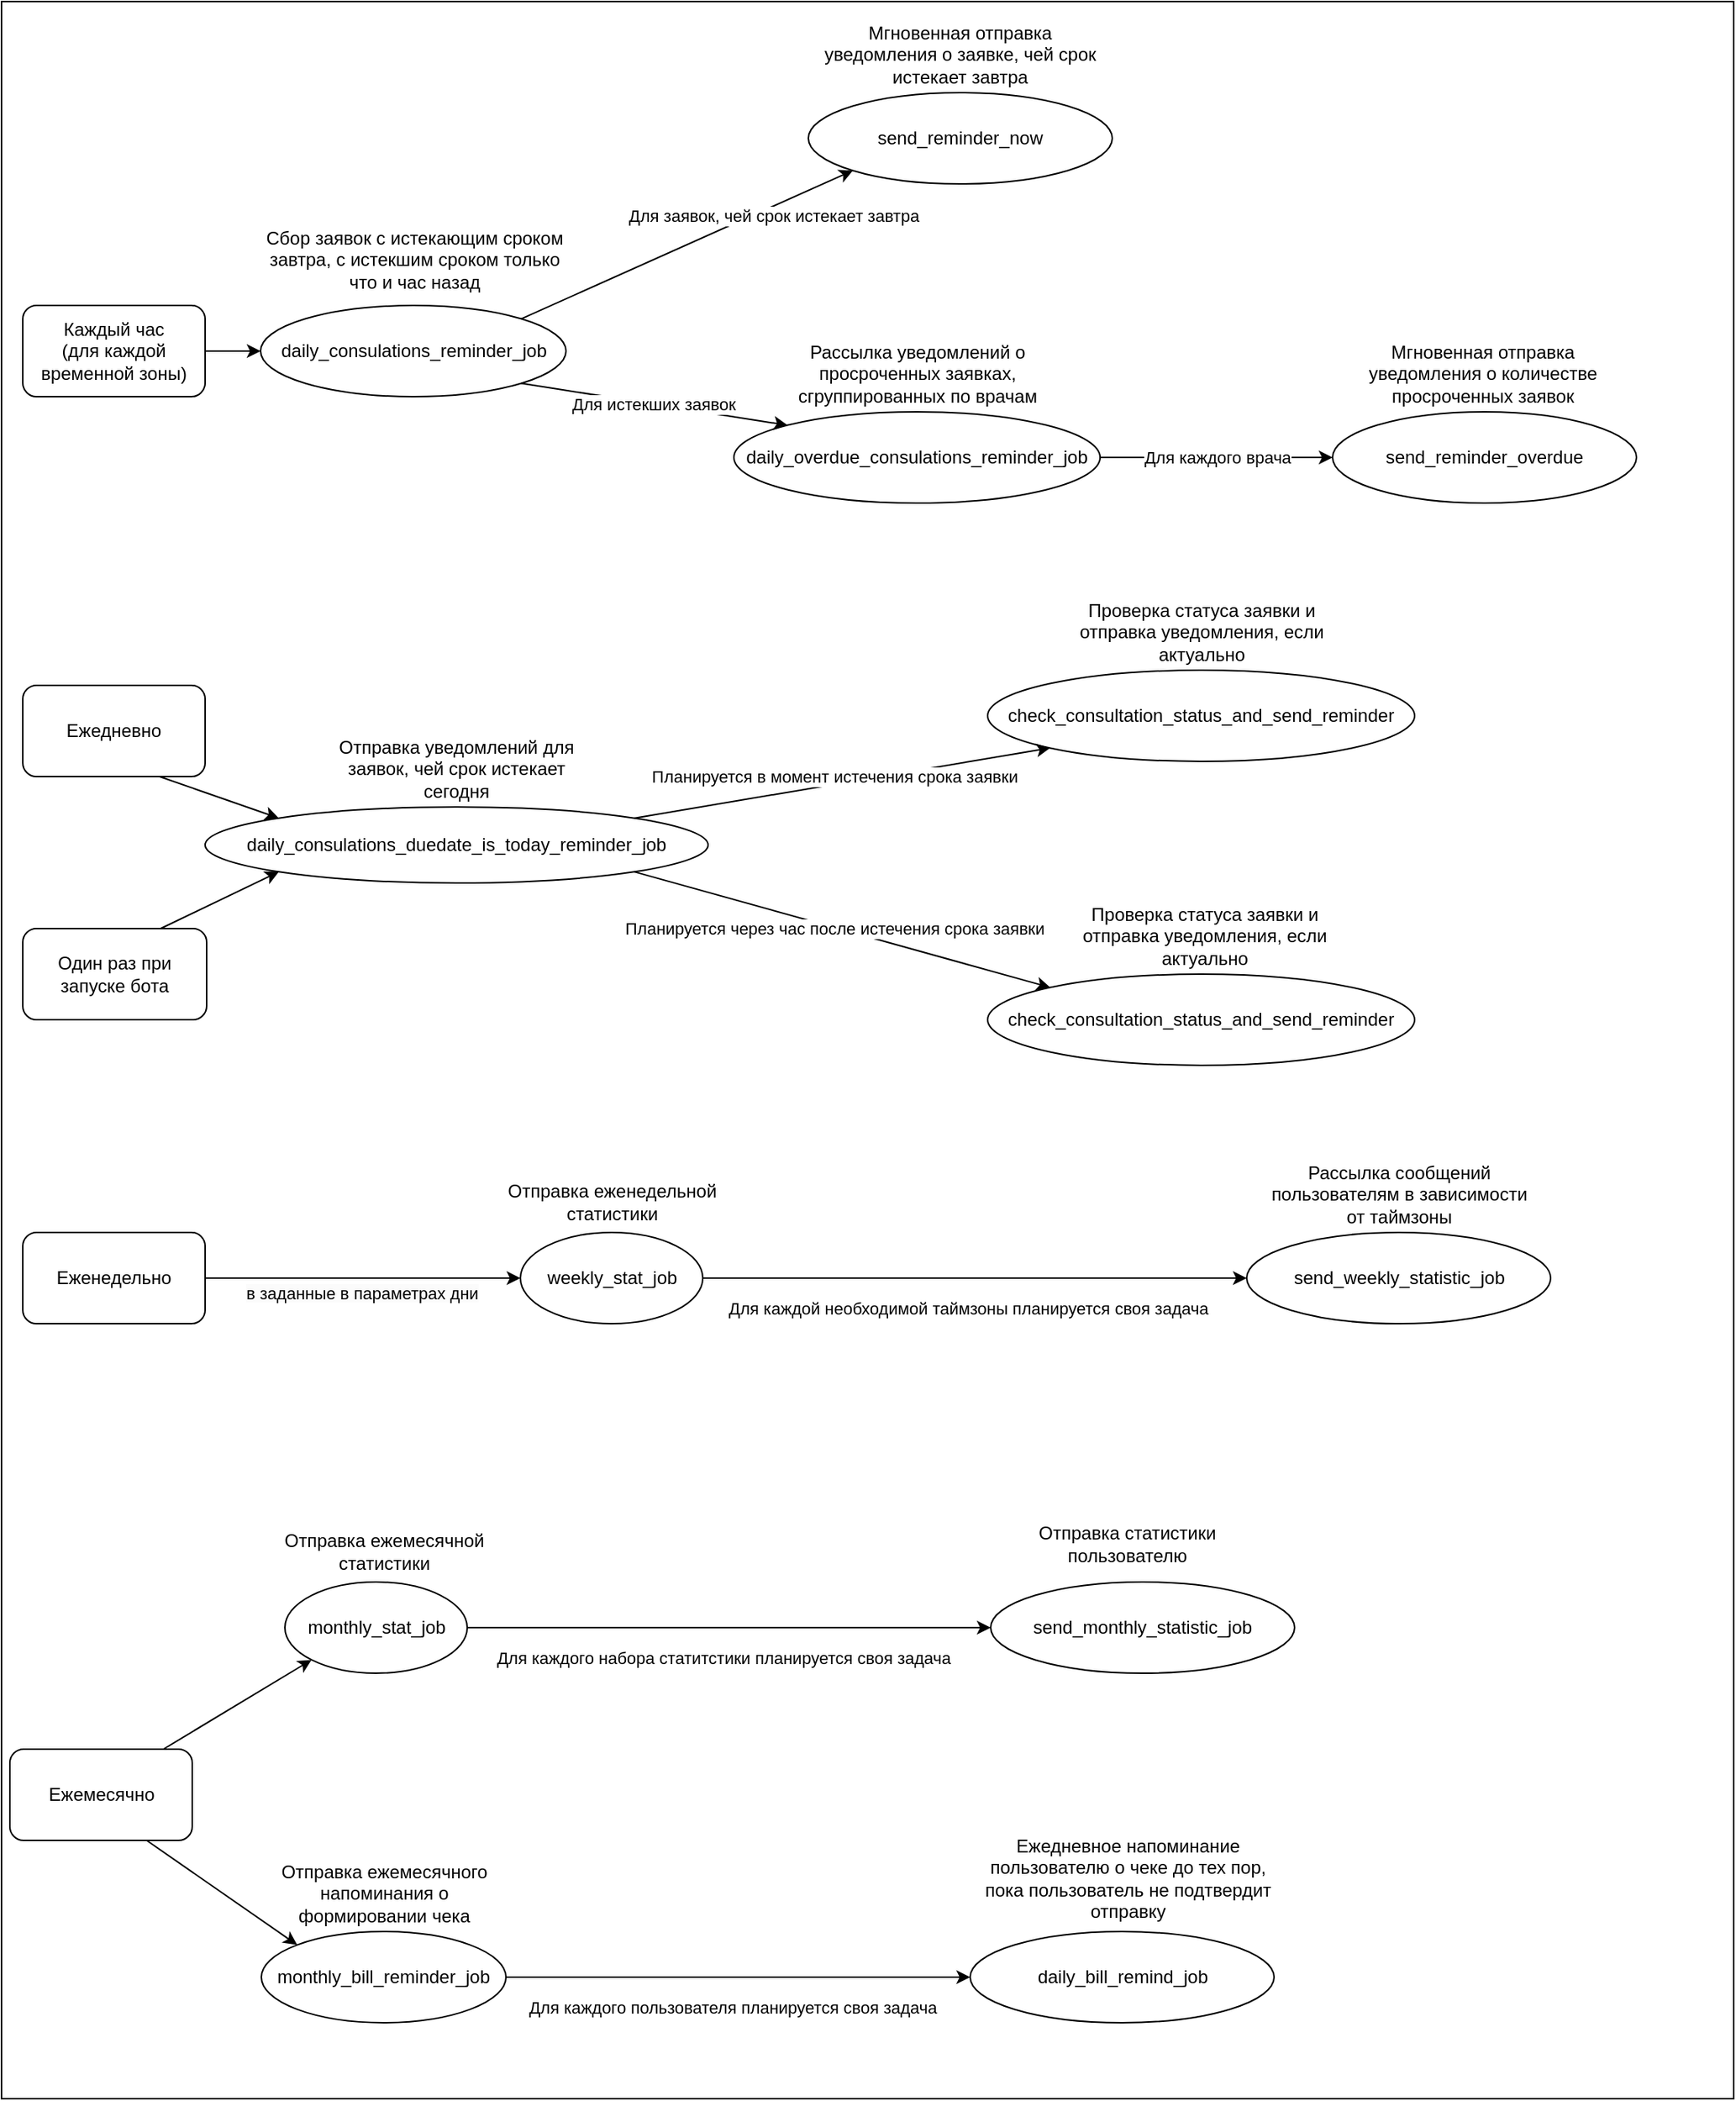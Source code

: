 <mxfile version="20.7.4" type="device"><diagram id="C5RBs43oDa-KdzZeNtuy" name="Page-1"><mxGraphModel dx="1568" dy="1093" grid="1" gridSize="10" guides="1" tooltips="1" connect="1" arrows="1" fold="1" page="1" pageScale="1" pageWidth="827" pageHeight="1169" math="0" shadow="0"><root><mxCell id="WIyWlLk6GJQsqaUBKTNV-0"/><mxCell id="WIyWlLk6GJQsqaUBKTNV-1" parent="WIyWlLk6GJQsqaUBKTNV-0"/><mxCell id="zP_pf67qr6mSqDIa9bRq-69" value="" style="rounded=0;whiteSpace=wrap;html=1;" parent="WIyWlLk6GJQsqaUBKTNV-1" vertex="1"><mxGeometry x="3" width="1140" height="1380" as="geometry"/></mxCell><mxCell id="zP_pf67qr6mSqDIa9bRq-0" value="Ежедневно" style="rounded=1;whiteSpace=wrap;html=1;" parent="WIyWlLk6GJQsqaUBKTNV-1" vertex="1"><mxGeometry x="17" y="450" width="120" height="60" as="geometry"/></mxCell><mxCell id="zP_pf67qr6mSqDIa9bRq-1" value="weekly_stat_job" style="ellipse;whiteSpace=wrap;html=1;" parent="WIyWlLk6GJQsqaUBKTNV-1" vertex="1"><mxGeometry x="344.5" y="810" width="120" height="60" as="geometry"/></mxCell><mxCell id="zP_pf67qr6mSqDIa9bRq-2" value="send_weekly_statistic_job" style="ellipse;whiteSpace=wrap;html=1;" parent="WIyWlLk6GJQsqaUBKTNV-1" vertex="1"><mxGeometry x="822.5" y="810" width="200" height="60" as="geometry"/></mxCell><mxCell id="zP_pf67qr6mSqDIa9bRq-3" value="Для каждой необходимой таймзоны планируется своя задача" style="endArrow=classic;rounded=0;exitX=1;exitY=0.5;exitDx=0;exitDy=0;entryX=0;entryY=0.5;entryDx=0;entryDy=0;html=1;" parent="WIyWlLk6GJQsqaUBKTNV-1" source="zP_pf67qr6mSqDIa9bRq-1" target="zP_pf67qr6mSqDIa9bRq-2" edge="1"><mxGeometry x="-0.026" y="-20" width="50" height="50" relative="1" as="geometry"><mxPoint x="499" y="1300" as="sourcePoint"/><mxPoint x="549" y="1250" as="targetPoint"/><mxPoint as="offset"/></mxGeometry></mxCell><mxCell id="zP_pf67qr6mSqDIa9bRq-5" value="Отправка еженедельной статистики" style="text;html=1;strokeColor=none;fillColor=none;align=center;verticalAlign=middle;whiteSpace=wrap;rounded=0;" parent="WIyWlLk6GJQsqaUBKTNV-1" vertex="1"><mxGeometry x="329.5" y="770" width="150" height="40" as="geometry"/></mxCell><mxCell id="zP_pf67qr6mSqDIa9bRq-6" value="Рассылка сообщений пользователям в зависимости от таймзоны" style="text;html=1;strokeColor=none;fillColor=none;align=center;verticalAlign=middle;whiteSpace=wrap;rounded=0;" parent="WIyWlLk6GJQsqaUBKTNV-1" vertex="1"><mxGeometry x="830.5" y="760" width="184" height="50" as="geometry"/></mxCell><mxCell id="zP_pf67qr6mSqDIa9bRq-7" value="daily_consulations_duedate_is_today_reminder_job" style="ellipse;whiteSpace=wrap;html=1;" parent="WIyWlLk6GJQsqaUBKTNV-1" vertex="1"><mxGeometry x="137" y="530" width="331" height="50" as="geometry"/></mxCell><mxCell id="zP_pf67qr6mSqDIa9bRq-8" value="check_consultation_status_and_send_reminder" style="ellipse;whiteSpace=wrap;html=1;" parent="WIyWlLk6GJQsqaUBKTNV-1" vertex="1"><mxGeometry x="652" y="640" width="281" height="60" as="geometry"/></mxCell><mxCell id="zP_pf67qr6mSqDIa9bRq-9" value="Планируется через час после истечения срока заявки" style="endArrow=classic;rounded=0;exitX=1;exitY=1;exitDx=0;exitDy=0;entryX=0;entryY=0;entryDx=0;entryDy=0;html=1;" parent="WIyWlLk6GJQsqaUBKTNV-1" source="zP_pf67qr6mSqDIa9bRq-7" target="zP_pf67qr6mSqDIa9bRq-8" edge="1"><mxGeometry x="-0.038" y="-1" width="50" height="50" relative="1" as="geometry"><mxPoint x="346" y="1020" as="sourcePoint"/><mxPoint x="606" y="650" as="targetPoint"/><mxPoint as="offset"/></mxGeometry></mxCell><mxCell id="zP_pf67qr6mSqDIa9bRq-10" value="Отправка уведомлений для заявок, чей срок истекает сегодня" style="text;html=1;strokeColor=none;fillColor=none;align=center;verticalAlign=middle;whiteSpace=wrap;rounded=0;" parent="WIyWlLk6GJQsqaUBKTNV-1" vertex="1"><mxGeometry x="222.25" y="480" width="160.5" height="50" as="geometry"/></mxCell><mxCell id="zP_pf67qr6mSqDIa9bRq-11" value="Проверка статуса заявки и отправка уведомления, если актуально" style="text;html=1;strokeColor=none;fillColor=none;align=center;verticalAlign=middle;whiteSpace=wrap;rounded=0;" parent="WIyWlLk6GJQsqaUBKTNV-1" vertex="1"><mxGeometry x="692.5" y="590" width="203.5" height="50" as="geometry"/></mxCell><mxCell id="zP_pf67qr6mSqDIa9bRq-24" value="Ежемесячно" style="rounded=1;whiteSpace=wrap;html=1;" parent="WIyWlLk6GJQsqaUBKTNV-1" vertex="1"><mxGeometry x="8.5" y="1150" width="120" height="60" as="geometry"/></mxCell><mxCell id="zP_pf67qr6mSqDIa9bRq-25" value="monthly_stat_job" style="ellipse;whiteSpace=wrap;html=1;" parent="WIyWlLk6GJQsqaUBKTNV-1" vertex="1"><mxGeometry x="189.5" y="1040" width="120" height="60" as="geometry"/></mxCell><mxCell id="zP_pf67qr6mSqDIa9bRq-26" value="send_monthly_statistic_job" style="ellipse;whiteSpace=wrap;html=1;" parent="WIyWlLk6GJQsqaUBKTNV-1" vertex="1"><mxGeometry x="654" y="1040" width="200" height="60" as="geometry"/></mxCell><mxCell id="zP_pf67qr6mSqDIa9bRq-27" value="Для каждого набора статитстики планируется своя задача" style="endArrow=classic;rounded=0;exitX=1;exitY=0.5;exitDx=0;exitDy=0;entryX=0;entryY=0.5;entryDx=0;entryDy=0;html=1;" parent="WIyWlLk6GJQsqaUBKTNV-1" source="zP_pf67qr6mSqDIa9bRq-25" target="zP_pf67qr6mSqDIa9bRq-26" edge="1"><mxGeometry x="-0.026" y="-20" width="50" height="50" relative="1" as="geometry"><mxPoint x="358" y="1530" as="sourcePoint"/><mxPoint x="408" y="1480" as="targetPoint"/><mxPoint as="offset"/></mxGeometry></mxCell><mxCell id="zP_pf67qr6mSqDIa9bRq-28" value="" style="endArrow=classic;html=1;rounded=0;exitX=0.842;exitY=0;exitDx=0;exitDy=0;entryX=0;entryY=1;entryDx=0;entryDy=0;exitPerimeter=0;" parent="WIyWlLk6GJQsqaUBKTNV-1" source="zP_pf67qr6mSqDIa9bRq-24" target="zP_pf67qr6mSqDIa9bRq-25" edge="1"><mxGeometry width="50" height="50" relative="1" as="geometry"><mxPoint x="108" y="1150" as="sourcePoint"/><mxPoint x="448" y="1480" as="targetPoint"/></mxGeometry></mxCell><mxCell id="zP_pf67qr6mSqDIa9bRq-29" value="Отправка ежемесячной статистики" style="text;html=1;strokeColor=none;fillColor=none;align=center;verticalAlign=middle;whiteSpace=wrap;rounded=0;" parent="WIyWlLk6GJQsqaUBKTNV-1" vertex="1"><mxGeometry x="179.5" y="1000" width="150" height="40" as="geometry"/></mxCell><mxCell id="zP_pf67qr6mSqDIa9bRq-30" value="Отправка статистики пользователю" style="text;html=1;strokeColor=none;fillColor=none;align=center;verticalAlign=middle;whiteSpace=wrap;rounded=0;" parent="WIyWlLk6GJQsqaUBKTNV-1" vertex="1"><mxGeometry x="654" y="990" width="180" height="50" as="geometry"/></mxCell><mxCell id="zP_pf67qr6mSqDIa9bRq-31" value="monthly_bill_reminder_job" style="ellipse;whiteSpace=wrap;html=1;" parent="WIyWlLk6GJQsqaUBKTNV-1" vertex="1"><mxGeometry x="174" y="1270" width="161" height="60" as="geometry"/></mxCell><mxCell id="zP_pf67qr6mSqDIa9bRq-32" value="daily_bill_remind_job" style="ellipse;whiteSpace=wrap;html=1;" parent="WIyWlLk6GJQsqaUBKTNV-1" vertex="1"><mxGeometry x="640.5" y="1270" width="200" height="60" as="geometry"/></mxCell><mxCell id="zP_pf67qr6mSqDIa9bRq-33" value="Для каждого пользователя планируется своя задача" style="endArrow=classic;rounded=0;exitX=1;exitY=0.5;exitDx=0;exitDy=0;entryX=0;entryY=0.5;entryDx=0;entryDy=0;html=1;" parent="WIyWlLk6GJQsqaUBKTNV-1" source="zP_pf67qr6mSqDIa9bRq-31" target="zP_pf67qr6mSqDIa9bRq-32" edge="1"><mxGeometry x="-0.026" y="-20" width="50" height="50" relative="1" as="geometry"><mxPoint x="368" y="1760" as="sourcePoint"/><mxPoint x="418" y="1710" as="targetPoint"/><mxPoint as="offset"/></mxGeometry></mxCell><mxCell id="zP_pf67qr6mSqDIa9bRq-34" value="Отправка ежемесячного напоминания о формировании чека" style="text;html=1;strokeColor=none;fillColor=none;align=center;verticalAlign=middle;whiteSpace=wrap;rounded=0;" parent="WIyWlLk6GJQsqaUBKTNV-1" vertex="1"><mxGeometry x="179.5" y="1220" width="150" height="50" as="geometry"/></mxCell><mxCell id="zP_pf67qr6mSqDIa9bRq-35" value="Ежедневное напоминание пользователю о чеке до тех пор, пока пользователь не подтвердит отправку" style="text;html=1;strokeColor=none;fillColor=none;align=center;verticalAlign=middle;whiteSpace=wrap;rounded=0;" parent="WIyWlLk6GJQsqaUBKTNV-1" vertex="1"><mxGeometry x="640.5" y="1200" width="207" height="70" as="geometry"/></mxCell><mxCell id="zP_pf67qr6mSqDIa9bRq-37" value="" style="endArrow=classic;html=1;rounded=0;exitX=0.75;exitY=1;exitDx=0;exitDy=0;entryX=0;entryY=0;entryDx=0;entryDy=0;" parent="WIyWlLk6GJQsqaUBKTNV-1" source="zP_pf67qr6mSqDIa9bRq-24" target="zP_pf67qr6mSqDIa9bRq-31" edge="1"><mxGeometry width="50" height="50" relative="1" as="geometry"><mxPoint x="608" y="1210" as="sourcePoint"/><mxPoint x="658" y="1160" as="targetPoint"/></mxGeometry></mxCell><mxCell id="zP_pf67qr6mSqDIa9bRq-38" value="" style="endArrow=classic;html=1;rounded=0;exitX=0.75;exitY=1;exitDx=0;exitDy=0;entryX=0;entryY=0;entryDx=0;entryDy=0;" parent="WIyWlLk6GJQsqaUBKTNV-1" source="zP_pf67qr6mSqDIa9bRq-0" target="zP_pf67qr6mSqDIa9bRq-7" edge="1"><mxGeometry width="50" height="50" relative="1" as="geometry"><mxPoint x="170" y="460" as="sourcePoint"/><mxPoint x="230.004" y="618.787" as="targetPoint"/></mxGeometry></mxCell><mxCell id="zP_pf67qr6mSqDIa9bRq-46" value="Каждый час&lt;br&gt;(для каждой временной зоны)" style="rounded=1;whiteSpace=wrap;html=1;" parent="WIyWlLk6GJQsqaUBKTNV-1" vertex="1"><mxGeometry x="17" y="200" width="120" height="60" as="geometry"/></mxCell><mxCell id="zP_pf67qr6mSqDIa9bRq-47" value="daily_consulations_reminder_job" style="ellipse;whiteSpace=wrap;html=1;" parent="WIyWlLk6GJQsqaUBKTNV-1" vertex="1"><mxGeometry x="173.5" y="200" width="201" height="60" as="geometry"/></mxCell><mxCell id="zP_pf67qr6mSqDIa9bRq-48" value="send_reminder_now" style="ellipse;whiteSpace=wrap;html=1;" parent="WIyWlLk6GJQsqaUBKTNV-1" vertex="1"><mxGeometry x="534" y="60" width="200" height="60" as="geometry"/></mxCell><mxCell id="zP_pf67qr6mSqDIa9bRq-50" value="Сбор заявок с истекающим сроком завтра, с истекшим сроком только что и час назад" style="text;html=1;strokeColor=none;fillColor=none;align=center;verticalAlign=middle;whiteSpace=wrap;rounded=0;" parent="WIyWlLk6GJQsqaUBKTNV-1" vertex="1"><mxGeometry x="174.5" y="140" width="200" height="60" as="geometry"/></mxCell><mxCell id="zP_pf67qr6mSqDIa9bRq-51" value="Мгновенная отправка уведомления о заявке, чей срок истекает завтра" style="text;html=1;strokeColor=none;fillColor=none;align=center;verticalAlign=middle;whiteSpace=wrap;rounded=0;" parent="WIyWlLk6GJQsqaUBKTNV-1" vertex="1"><mxGeometry x="542" y="10" width="184" height="50" as="geometry"/></mxCell><mxCell id="zP_pf67qr6mSqDIa9bRq-52" value="" style="endArrow=classic;html=1;rounded=0;entryX=0;entryY=0.5;entryDx=0;entryDy=0;exitX=1;exitY=0.5;exitDx=0;exitDy=0;" parent="WIyWlLk6GJQsqaUBKTNV-1" source="zP_pf67qr6mSqDIa9bRq-46" target="zP_pf67qr6mSqDIa9bRq-47" edge="1"><mxGeometry width="50" height="50" relative="1" as="geometry"><mxPoint x="134.5" y="230" as="sourcePoint"/><mxPoint x="663.5" y="210" as="targetPoint"/></mxGeometry></mxCell><mxCell id="zP_pf67qr6mSqDIa9bRq-53" value="Один раз при запуске бота" style="rounded=1;whiteSpace=wrap;html=1;" parent="WIyWlLk6GJQsqaUBKTNV-1" vertex="1"><mxGeometry x="17" y="610" width="121" height="60" as="geometry"/></mxCell><mxCell id="zP_pf67qr6mSqDIa9bRq-54" value="" style="endArrow=classic;html=1;rounded=0;exitX=0.75;exitY=0;exitDx=0;exitDy=0;entryX=0;entryY=1;entryDx=0;entryDy=0;" parent="WIyWlLk6GJQsqaUBKTNV-1" source="zP_pf67qr6mSqDIa9bRq-53" target="zP_pf67qr6mSqDIa9bRq-7" edge="1"><mxGeometry width="50" height="50" relative="1" as="geometry"><mxPoint x="591" y="590" as="sourcePoint"/><mxPoint x="641" y="540" as="targetPoint"/></mxGeometry></mxCell><mxCell id="zP_pf67qr6mSqDIa9bRq-55" value="check_consultation_status_and_send_reminder" style="ellipse;whiteSpace=wrap;html=1;" parent="WIyWlLk6GJQsqaUBKTNV-1" vertex="1"><mxGeometry x="652" y="440" width="281" height="60" as="geometry"/></mxCell><mxCell id="zP_pf67qr6mSqDIa9bRq-56" value="Проверка статуса заявки и отправка уведомления, если актуально" style="text;html=1;strokeColor=none;fillColor=none;align=center;verticalAlign=middle;whiteSpace=wrap;rounded=0;" parent="WIyWlLk6GJQsqaUBKTNV-1" vertex="1"><mxGeometry x="692.5" y="390" width="200" height="50" as="geometry"/></mxCell><mxCell id="zP_pf67qr6mSqDIa9bRq-57" value="Планируется в момент истечения срока заявки" style="endArrow=classic;html=1;rounded=0;exitX=1;exitY=0;exitDx=0;exitDy=0;entryX=0;entryY=1;entryDx=0;entryDy=0;" parent="WIyWlLk6GJQsqaUBKTNV-1" source="zP_pf67qr6mSqDIa9bRq-7" target="zP_pf67qr6mSqDIa9bRq-55" edge="1"><mxGeometry x="-0.033" y="5" width="50" height="50" relative="1" as="geometry"><mxPoint x="507" y="400" as="sourcePoint"/><mxPoint x="557" y="350" as="targetPoint"/><mxPoint as="offset"/></mxGeometry></mxCell><mxCell id="zP_pf67qr6mSqDIa9bRq-60" value="" style="endArrow=classic;html=1;rounded=0;exitX=1;exitY=0;exitDx=0;exitDy=0;entryX=0;entryY=1;entryDx=0;entryDy=0;" parent="WIyWlLk6GJQsqaUBKTNV-1" source="zP_pf67qr6mSqDIa9bRq-47" target="zP_pf67qr6mSqDIa9bRq-48" edge="1"><mxGeometry width="50" height="50" relative="1" as="geometry"><mxPoint x="519.5" y="350" as="sourcePoint"/><mxPoint x="562.789" y="151.213" as="targetPoint"/></mxGeometry></mxCell><mxCell id="zP_pf67qr6mSqDIa9bRq-64" value="Для заявок, чей срок истекает завтра" style="edgeLabel;html=1;align=center;verticalAlign=middle;resizable=0;points=[];" parent="zP_pf67qr6mSqDIa9bRq-60" vertex="1" connectable="0"><mxGeometry x="-0.115" y="-2" relative="1" as="geometry"><mxPoint x="68" y="-27" as="offset"/></mxGeometry></mxCell><mxCell id="zP_pf67qr6mSqDIa9bRq-61" value="daily_overdue_consulations_reminder_job" style="ellipse;whiteSpace=wrap;html=1;" parent="WIyWlLk6GJQsqaUBKTNV-1" vertex="1"><mxGeometry x="485" y="270" width="241" height="60" as="geometry"/></mxCell><mxCell id="zP_pf67qr6mSqDIa9bRq-62" value="Рассылка уведомлений о просроченных заявках, сгруппированных по врачам" style="text;html=1;strokeColor=none;fillColor=none;align=center;verticalAlign=middle;whiteSpace=wrap;rounded=0;" parent="WIyWlLk6GJQsqaUBKTNV-1" vertex="1"><mxGeometry x="513.5" y="220" width="184" height="50" as="geometry"/></mxCell><mxCell id="zP_pf67qr6mSqDIa9bRq-63" value="Для истекших заявок" style="endArrow=classic;html=1;rounded=0;exitX=1;exitY=1;exitDx=0;exitDy=0;entryX=0;entryY=0;entryDx=0;entryDy=0;" parent="WIyWlLk6GJQsqaUBKTNV-1" source="zP_pf67qr6mSqDIa9bRq-47" target="zP_pf67qr6mSqDIa9bRq-61" edge="1"><mxGeometry width="50" height="50" relative="1" as="geometry"><mxPoint x="384.5" y="200" as="sourcePoint"/><mxPoint x="545.5" y="170" as="targetPoint"/></mxGeometry></mxCell><mxCell id="zP_pf67qr6mSqDIa9bRq-66" value="send_reminder_overdue" style="ellipse;whiteSpace=wrap;html=1;" parent="WIyWlLk6GJQsqaUBKTNV-1" vertex="1"><mxGeometry x="879" y="270" width="200" height="60" as="geometry"/></mxCell><mxCell id="zP_pf67qr6mSqDIa9bRq-67" value="Мгновенная отправка уведомления о количестве просроченных заявок" style="text;html=1;strokeColor=none;fillColor=none;align=center;verticalAlign=middle;whiteSpace=wrap;rounded=0;" parent="WIyWlLk6GJQsqaUBKTNV-1" vertex="1"><mxGeometry x="886" y="220" width="184" height="50" as="geometry"/></mxCell><mxCell id="zP_pf67qr6mSqDIa9bRq-68" value="Для каждого врача" style="endArrow=classic;html=1;rounded=0;exitX=1;exitY=0.5;exitDx=0;exitDy=0;entryX=0;entryY=0.5;entryDx=0;entryDy=0;" parent="WIyWlLk6GJQsqaUBKTNV-1" source="zP_pf67qr6mSqDIa9bRq-61" target="zP_pf67qr6mSqDIa9bRq-66" edge="1"><mxGeometry width="50" height="50" relative="1" as="geometry"><mxPoint x="520" y="280" as="sourcePoint"/><mxPoint x="570" y="230" as="targetPoint"/></mxGeometry></mxCell><mxCell id="eWZhgUM-E1CwIZfF3MQx-0" value="Еженедельно" style="rounded=1;whiteSpace=wrap;html=1;" vertex="1" parent="WIyWlLk6GJQsqaUBKTNV-1"><mxGeometry x="17" y="810" width="120" height="60" as="geometry"/></mxCell><mxCell id="eWZhgUM-E1CwIZfF3MQx-1" value="" style="endArrow=classic;html=1;rounded=0;exitX=1;exitY=0.5;exitDx=0;exitDy=0;entryX=0;entryY=0.5;entryDx=0;entryDy=0;" edge="1" parent="WIyWlLk6GJQsqaUBKTNV-1" source="eWZhgUM-E1CwIZfF3MQx-0" target="zP_pf67qr6mSqDIa9bRq-1"><mxGeometry width="50" height="50" relative="1" as="geometry"><mxPoint x="330" y="960" as="sourcePoint"/><mxPoint x="380" y="910" as="targetPoint"/></mxGeometry></mxCell><mxCell id="eWZhgUM-E1CwIZfF3MQx-2" value="&lt;span style=&quot;background-color: rgb(251, 251, 251);&quot;&gt;&lt;font style=&quot;font-size: 11px;&quot;&gt;в заданные в параметрах дни&lt;/font&gt;&lt;/span&gt;" style="edgeLabel;html=1;align=center;verticalAlign=middle;resizable=0;points=[];" vertex="1" connectable="0" parent="eWZhgUM-E1CwIZfF3MQx-1"><mxGeometry x="-0.2" y="1" relative="1" as="geometry"><mxPoint x="20" y="11" as="offset"/></mxGeometry></mxCell></root></mxGraphModel></diagram></mxfile>
